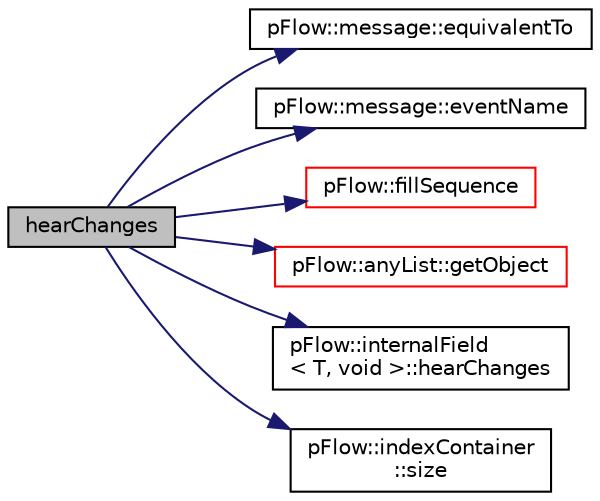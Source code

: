 digraph "hearChanges"
{
 // LATEX_PDF_SIZE
  edge [fontname="Helvetica",fontsize="10",labelfontname="Helvetica",labelfontsize="10"];
  node [fontname="Helvetica",fontsize="10",shape=record];
  rankdir="LR";
  Node1 [label="hearChanges",height=0.2,width=0.4,color="black", fillcolor="grey75", style="filled", fontcolor="black",tooltip=" "];
  Node1 -> Node2 [color="midnightblue",fontsize="10",style="solid",fontname="Helvetica"];
  Node2 [label="pFlow::message::equivalentTo",height=0.2,width=0.4,color="black", fillcolor="white", style="filled",URL="$classpFlow_1_1message.html#a77ea2ce039db7df50fd0a93cb0ecdf74",tooltip=" "];
  Node1 -> Node3 [color="midnightblue",fontsize="10",style="solid",fontname="Helvetica"];
  Node3 [label="pFlow::message::eventName",height=0.2,width=0.4,color="black", fillcolor="white", style="filled",URL="$classpFlow_1_1message.html#acf9f500a488d3493694136a3515bf259",tooltip=" "];
  Node1 -> Node4 [color="midnightblue",fontsize="10",style="solid",fontname="Helvetica"];
  Node4 [label="pFlow::fillSequence",height=0.2,width=0.4,color="red", fillcolor="white", style="filled",URL="$namespacepFlow.html#a1b5160866e4f412ceaeb32203cd87925",tooltip=" "];
  Node1 -> Node11 [color="midnightblue",fontsize="10",style="solid",fontname="Helvetica"];
  Node11 [label="pFlow::anyList::getObject",height=0.2,width=0.4,color="red", fillcolor="white", style="filled",URL="$classpFlow_1_1anyList.html#a5cf0498e92b5a4870077c74b0d3edd78",tooltip="Get the reference to variable by index."];
  Node1 -> Node15 [color="midnightblue",fontsize="10",style="solid",fontname="Helvetica"];
  Node15 [label="pFlow::internalField\l\< T, void \>::hearChanges",height=0.2,width=0.4,color="black", fillcolor="white", style="filled",URL="$classpFlow_1_1internalField.html#a0f63a62676bba1a8a5cf891337d1d201",tooltip=" "];
  Node1 -> Node16 [color="midnightblue",fontsize="10",style="solid",fontname="Helvetica"];
  Node16 [label="pFlow::indexContainer\l::size",height=0.2,width=0.4,color="black", fillcolor="white", style="filled",URL="$classpFlow_1_1indexContainer.html#a81c1a64be64b5bab9c8143a8d1c02029",tooltip="Size."];
}

